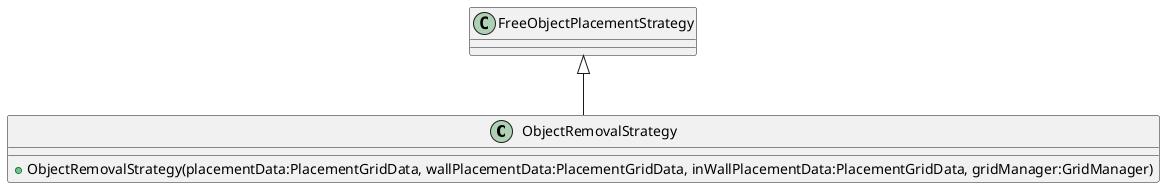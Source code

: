 @startuml
class ObjectRemovalStrategy {
    + ObjectRemovalStrategy(placementData:PlacementGridData, wallPlacementData:PlacementGridData, inWallPlacementData:PlacementGridData, gridManager:GridManager)
}
FreeObjectPlacementStrategy <|-- ObjectRemovalStrategy
@enduml
